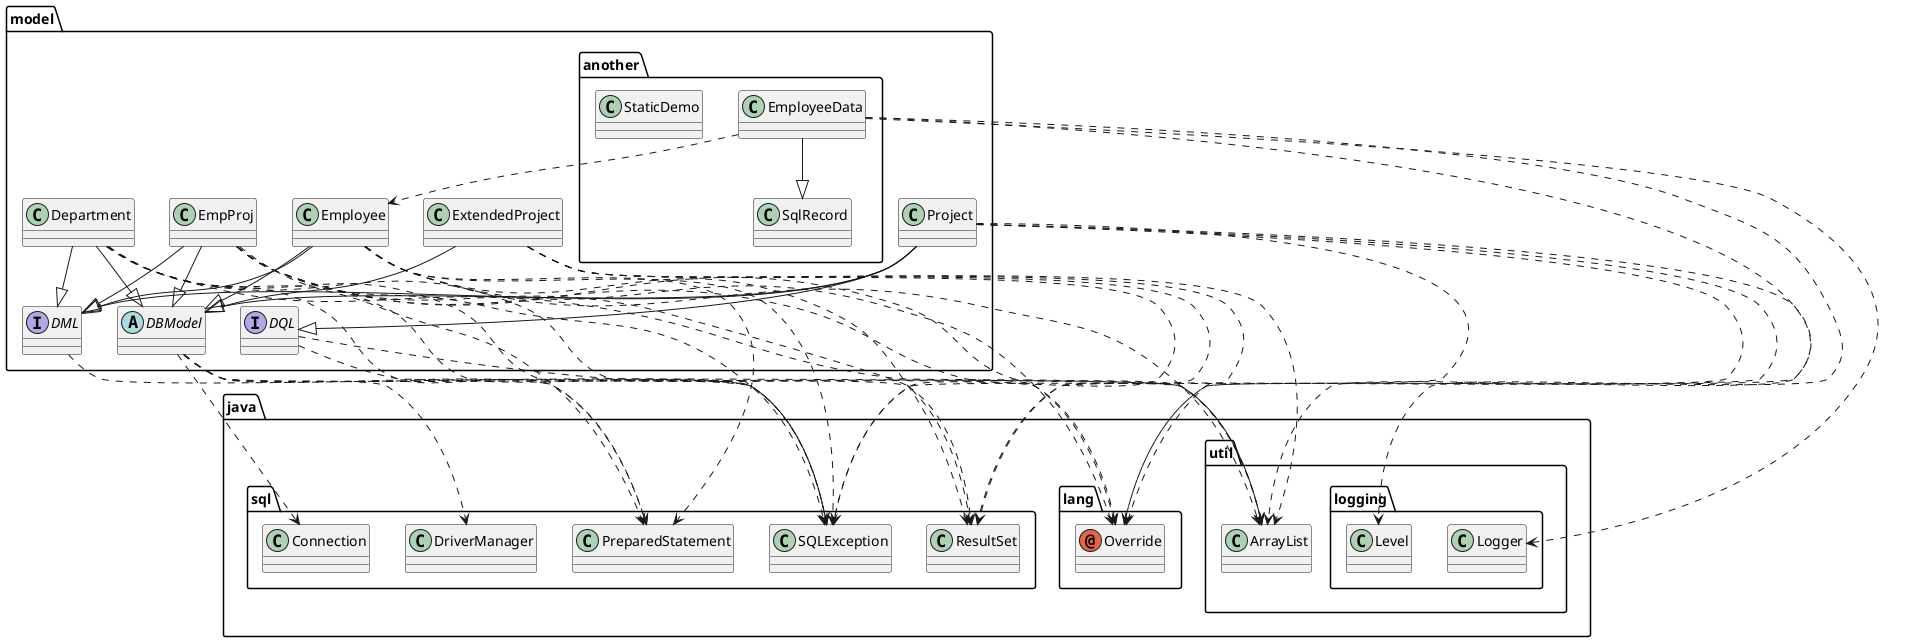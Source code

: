 @startuml
abstract class model.DBModel
annotation java.lang.Override
class java.sql.Connection
class java.sql.DriverManager
class java.sql.PreparedStatement
class java.sql.ResultSet
class java.sql.SQLException
class java.util.ArrayList
class java.util.logging.Level
class java.util.logging.Logger
class model.Department
class model.EmpProj
class model.Employee
class model.ExtendedProject
class model.Project
class model.another.EmployeeData
class model.another.SqlRecord
class model.another.StaticDemo
interface model.DML
interface model.DQL
model.DBModel ..> java.sql.Connection
model.DBModel ..> java.sql.DriverManager
model.DBModel ..> java.sql.PreparedStatement
model.DBModel ..> java.sql.SQLException
model.DBModel ..> java.util.ArrayList
model.Department --|> model.DBModel
model.Department ..> java.lang.Override
model.Department ..> java.sql.PreparedStatement
model.Department ..> java.sql.ResultSet
model.Department ..> java.sql.SQLException
model.Department ..> java.util.ArrayList
model.Department --|> model.DML
model.EmpProj --|> model.DBModel
model.EmpProj ..> java.lang.Override
model.EmpProj ..> java.sql.PreparedStatement
model.EmpProj ..> java.sql.ResultSet
model.EmpProj ..> java.sql.SQLException
model.EmpProj ..> java.util.ArrayList
model.EmpProj --|> model.DML
model.Employee --|> model.DBModel
model.Employee ..> java.lang.Override
model.Employee ..> java.sql.PreparedStatement
model.Employee ..> java.sql.ResultSet
model.Employee ..> java.sql.SQLException
model.Employee ..> java.util.ArrayList
model.Employee --|> model.DML
model.ExtendedProject --|> model.DBModel
model.ExtendedProject ..> java.lang.Override
model.ExtendedProject ..> java.sql.ResultSet
model.ExtendedProject ..> java.sql.SQLException
model.ExtendedProject ..> java.util.ArrayList
model.Project --|> model.DBModel
model.Project ..> java.lang.Override
model.Project ..> java.sql.ResultSet
model.Project ..> java.sql.SQLException
model.Project ..> java.util.ArrayList
model.Project --|> model.DML
model.Project --|> model.DQL
model.another.EmployeeData ..> java.lang.Override
model.another.EmployeeData ..> java.util.logging.Level
model.another.EmployeeData ..> java.util.logging.Logger
model.another.EmployeeData ..> model.Employee
model.another.EmployeeData --|> model.another.SqlRecord
model.DML ..> java.sql.SQLException
model.DQL ..> java.sql.SQLException
model.DQL ..> java.util.ArrayList
@enduml